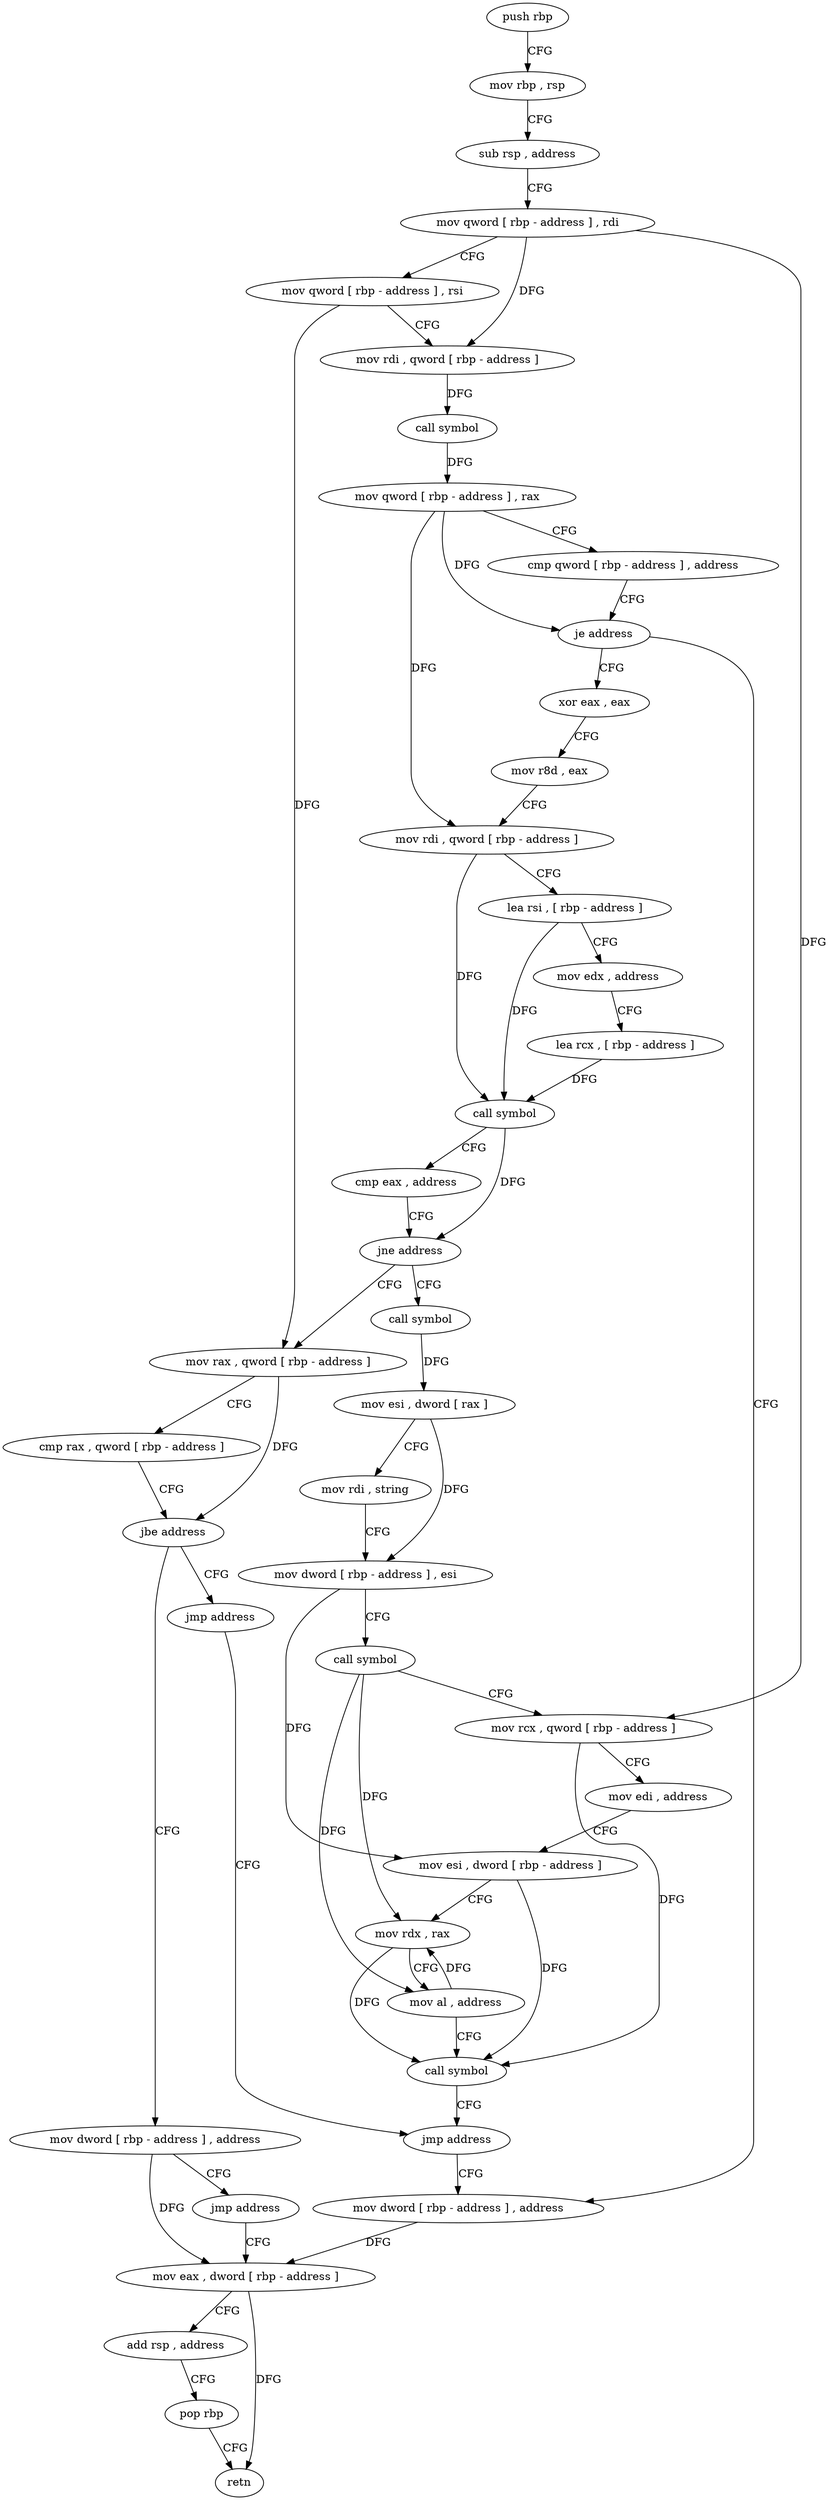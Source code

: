 digraph "func" {
"4292240" [label = "push rbp" ]
"4292241" [label = "mov rbp , rsp" ]
"4292244" [label = "sub rsp , address" ]
"4292248" [label = "mov qword [ rbp - address ] , rdi" ]
"4292252" [label = "mov qword [ rbp - address ] , rsi" ]
"4292256" [label = "mov rdi , qword [ rbp - address ]" ]
"4292260" [label = "call symbol" ]
"4292265" [label = "mov qword [ rbp - address ] , rax" ]
"4292269" [label = "cmp qword [ rbp - address ] , address" ]
"4292274" [label = "je address" ]
"4292399" [label = "mov dword [ rbp - address ] , address" ]
"4292280" [label = "xor eax , eax" ]
"4292406" [label = "mov eax , dword [ rbp - address ]" ]
"4292282" [label = "mov r8d , eax" ]
"4292285" [label = "mov rdi , qword [ rbp - address ]" ]
"4292289" [label = "lea rsi , [ rbp - address ]" ]
"4292293" [label = "mov edx , address" ]
"4292298" [label = "lea rcx , [ rbp - address ]" ]
"4292302" [label = "call symbol" ]
"4292307" [label = "cmp eax , address" ]
"4292310" [label = "jne address" ]
"4292347" [label = "call symbol" ]
"4292316" [label = "mov rax , qword [ rbp - address ]" ]
"4292352" [label = "mov esi , dword [ rax ]" ]
"4292354" [label = "mov rdi , string" ]
"4292364" [label = "mov dword [ rbp - address ] , esi" ]
"4292367" [label = "call symbol" ]
"4292372" [label = "mov rcx , qword [ rbp - address ]" ]
"4292376" [label = "mov edi , address" ]
"4292381" [label = "mov esi , dword [ rbp - address ]" ]
"4292384" [label = "mov rdx , rax" ]
"4292387" [label = "mov al , address" ]
"4292389" [label = "call symbol" ]
"4292394" [label = "jmp address" ]
"4292320" [label = "cmp rax , qword [ rbp - address ]" ]
"4292324" [label = "jbe address" ]
"4292342" [label = "jmp address" ]
"4292330" [label = "mov dword [ rbp - address ] , address" ]
"4292337" [label = "jmp address" ]
"4292409" [label = "add rsp , address" ]
"4292413" [label = "pop rbp" ]
"4292414" [label = "retn" ]
"4292240" -> "4292241" [ label = "CFG" ]
"4292241" -> "4292244" [ label = "CFG" ]
"4292244" -> "4292248" [ label = "CFG" ]
"4292248" -> "4292252" [ label = "CFG" ]
"4292248" -> "4292256" [ label = "DFG" ]
"4292248" -> "4292372" [ label = "DFG" ]
"4292252" -> "4292256" [ label = "CFG" ]
"4292252" -> "4292316" [ label = "DFG" ]
"4292256" -> "4292260" [ label = "DFG" ]
"4292260" -> "4292265" [ label = "DFG" ]
"4292265" -> "4292269" [ label = "CFG" ]
"4292265" -> "4292274" [ label = "DFG" ]
"4292265" -> "4292285" [ label = "DFG" ]
"4292269" -> "4292274" [ label = "CFG" ]
"4292274" -> "4292399" [ label = "CFG" ]
"4292274" -> "4292280" [ label = "CFG" ]
"4292399" -> "4292406" [ label = "DFG" ]
"4292280" -> "4292282" [ label = "CFG" ]
"4292406" -> "4292409" [ label = "CFG" ]
"4292406" -> "4292414" [ label = "DFG" ]
"4292282" -> "4292285" [ label = "CFG" ]
"4292285" -> "4292289" [ label = "CFG" ]
"4292285" -> "4292302" [ label = "DFG" ]
"4292289" -> "4292293" [ label = "CFG" ]
"4292289" -> "4292302" [ label = "DFG" ]
"4292293" -> "4292298" [ label = "CFG" ]
"4292298" -> "4292302" [ label = "DFG" ]
"4292302" -> "4292307" [ label = "CFG" ]
"4292302" -> "4292310" [ label = "DFG" ]
"4292307" -> "4292310" [ label = "CFG" ]
"4292310" -> "4292347" [ label = "CFG" ]
"4292310" -> "4292316" [ label = "CFG" ]
"4292347" -> "4292352" [ label = "DFG" ]
"4292316" -> "4292320" [ label = "CFG" ]
"4292316" -> "4292324" [ label = "DFG" ]
"4292352" -> "4292354" [ label = "CFG" ]
"4292352" -> "4292364" [ label = "DFG" ]
"4292354" -> "4292364" [ label = "CFG" ]
"4292364" -> "4292367" [ label = "CFG" ]
"4292364" -> "4292381" [ label = "DFG" ]
"4292367" -> "4292372" [ label = "CFG" ]
"4292367" -> "4292384" [ label = "DFG" ]
"4292367" -> "4292387" [ label = "DFG" ]
"4292372" -> "4292376" [ label = "CFG" ]
"4292372" -> "4292389" [ label = "DFG" ]
"4292376" -> "4292381" [ label = "CFG" ]
"4292381" -> "4292384" [ label = "CFG" ]
"4292381" -> "4292389" [ label = "DFG" ]
"4292384" -> "4292387" [ label = "CFG" ]
"4292384" -> "4292389" [ label = "DFG" ]
"4292387" -> "4292389" [ label = "CFG" ]
"4292387" -> "4292384" [ label = "DFG" ]
"4292389" -> "4292394" [ label = "CFG" ]
"4292394" -> "4292399" [ label = "CFG" ]
"4292320" -> "4292324" [ label = "CFG" ]
"4292324" -> "4292342" [ label = "CFG" ]
"4292324" -> "4292330" [ label = "CFG" ]
"4292342" -> "4292394" [ label = "CFG" ]
"4292330" -> "4292337" [ label = "CFG" ]
"4292330" -> "4292406" [ label = "DFG" ]
"4292337" -> "4292406" [ label = "CFG" ]
"4292409" -> "4292413" [ label = "CFG" ]
"4292413" -> "4292414" [ label = "CFG" ]
}
